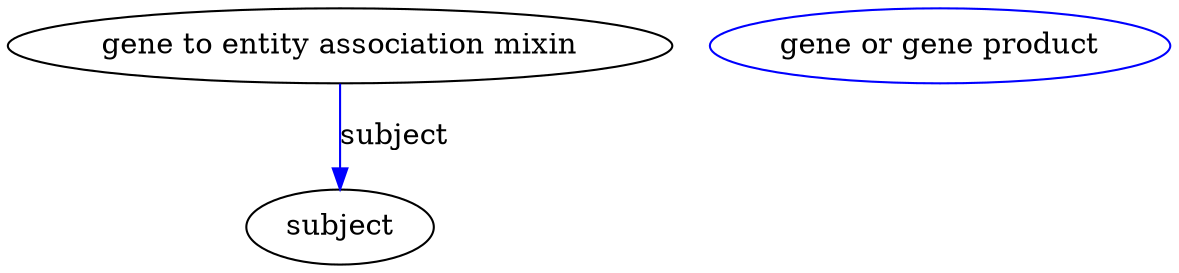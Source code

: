 digraph {
	graph [bb="0,0,557.73,123"];
	node [label="\N"];
	"gene to entity association mixin"	 [height=0.5,
		label="gene to entity association mixin",
		pos="159.24,105",
		width=4.4232];
	subject	 [height=0.5,
		pos="159.24,18",
		width=1.2457];
	"gene to entity association mixin" -> subject	 [color=blue,
		label=subject,
		lp="185.74,61.5",
		pos="e,159.24,36.003 159.24,86.974 159.24,75.192 159.24,59.561 159.24,46.158",
		style=solid];
	"gene to entity association mixin_subject"	 [color=blue,
		height=0.5,
		label="gene or gene product",
		pos="447.24,105",
		width=3.0692];
}
